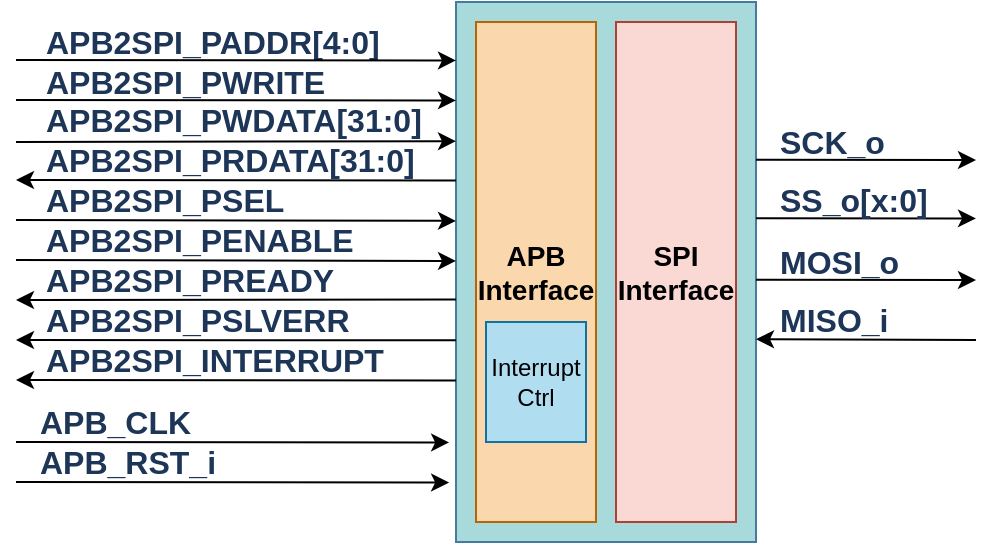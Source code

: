 <mxfile>
    <diagram id="rKyhPNmcB3flRxgppHmt" name="Page-1">
        <mxGraphModel dx="1050" dy="790" grid="1" gridSize="10" guides="1" tooltips="1" connect="1" arrows="1" fold="1" page="1" pageScale="1" pageWidth="827" pageHeight="1169" background="#ffffff" math="0" shadow="0">
            <root>
                <mxCell id="0"/>
                <mxCell id="1" parent="0"/>
                <mxCell id="3" value="" style="rounded=0;whiteSpace=wrap;html=1;sketch=0;fontColor=#1D3557;strokeColor=#457B9D;fillColor=#A8DADC;" parent="1" vertex="1">
                    <mxGeometry x="320" y="70" width="150" height="270" as="geometry"/>
                </mxCell>
                <mxCell id="7" value="&lt;font style=&quot;font-size: 14px&quot; color=&quot;#000000&quot;&gt;&lt;b&gt;SPI&lt;br&gt;Interface&lt;/b&gt;&lt;/font&gt;" style="rounded=0;whiteSpace=wrap;html=1;sketch=0;strokeColor=#ae4132;fillColor=#fad9d5;" parent="1" vertex="1">
                    <mxGeometry x="400" y="80" width="60" height="250" as="geometry"/>
                </mxCell>
                <mxCell id="8" value="&lt;font color=&quot;#000000&quot; style=&quot;font-size: 14px&quot;&gt;&lt;b&gt;APB&lt;br&gt;Interface&lt;/b&gt;&lt;br&gt;&lt;/font&gt;" style="rounded=0;whiteSpace=wrap;html=1;sketch=0;strokeColor=#b46504;fillColor=#fad7ac;" parent="1" vertex="1">
                    <mxGeometry x="330" y="80" width="60" height="250" as="geometry"/>
                </mxCell>
                <mxCell id="10" value="&lt;span lang=&quot;EN-US&quot;&gt;&lt;font style=&quot;font-size: 16px&quot;&gt;&lt;b&gt;APB2SPI_PADDR[4:0]&lt;/b&gt;&lt;/font&gt;&lt;/span&gt;" style="text;html=1;strokeColor=none;fillColor=none;align=left;verticalAlign=middle;whiteSpace=wrap;rounded=0;sketch=0;fontColor=#1D3557;rotation=0;" parent="1" vertex="1">
                    <mxGeometry x="113.44" y="80" width="178.25" height="20" as="geometry"/>
                </mxCell>
                <mxCell id="11" value="" style="endArrow=classic;html=1;fillColor=#FF9999;strokeColor=#000000;" parent="1" edge="1">
                    <mxGeometry width="50" height="50" relative="1" as="geometry">
                        <mxPoint x="100" y="99" as="sourcePoint"/>
                        <mxPoint x="320" y="99.22" as="targetPoint"/>
                    </mxGeometry>
                </mxCell>
                <mxCell id="12" value="&lt;span lang=&quot;EN-US&quot;&gt;&lt;font style=&quot;font-size: 16px&quot;&gt;&lt;b&gt;APB2&lt;/b&gt;&lt;b&gt;SPI&lt;/b&gt;&lt;b&gt;_PWRITE&lt;/b&gt;&lt;/font&gt;&lt;/span&gt;" style="text;html=1;strokeColor=none;fillColor=none;align=left;verticalAlign=middle;whiteSpace=wrap;rounded=0;sketch=0;fontColor=#1D3557;rotation=0;" parent="1" vertex="1">
                    <mxGeometry x="113.44" y="100" width="163.25" height="19.2" as="geometry"/>
                </mxCell>
                <mxCell id="13" value="&lt;span lang=&quot;EN-US&quot;&gt;&lt;font style=&quot;font-size: 16px&quot;&gt;&lt;b&gt;APB2&lt;/b&gt;&lt;b&gt;SPI&lt;/b&gt;&lt;b&gt;_PWDATA[31:0]&lt;/b&gt;&lt;/font&gt;&lt;/span&gt;" style="text;html=1;strokeColor=none;fillColor=none;align=left;verticalAlign=middle;whiteSpace=wrap;rounded=0;sketch=0;fontColor=#1D3557;rotation=0;" parent="1" vertex="1">
                    <mxGeometry x="113.44" y="119.2" width="193.12" height="20" as="geometry"/>
                </mxCell>
                <mxCell id="14" value="" style="endArrow=classic;html=1;fillColor=#FF9999;strokeColor=#000000;" parent="1" edge="1">
                    <mxGeometry width="50" height="50" relative="1" as="geometry">
                        <mxPoint x="100" y="119" as="sourcePoint"/>
                        <mxPoint x="320" y="119.2" as="targetPoint"/>
                    </mxGeometry>
                </mxCell>
                <mxCell id="15" value="" style="endArrow=classic;html=1;fillColor=#FF9999;strokeColor=#000000;" parent="1" edge="1">
                    <mxGeometry width="50" height="50" relative="1" as="geometry">
                        <mxPoint x="100" y="140" as="sourcePoint"/>
                        <mxPoint x="320" y="139.6" as="targetPoint"/>
                    </mxGeometry>
                </mxCell>
                <mxCell id="16" value="" style="endArrow=classic;html=1;fillColor=#FF9999;strokeColor=#000000;" parent="1" edge="1">
                    <mxGeometry width="50" height="50" relative="1" as="geometry">
                        <mxPoint x="320" y="159.22" as="sourcePoint"/>
                        <mxPoint x="100" y="159" as="targetPoint"/>
                    </mxGeometry>
                </mxCell>
                <mxCell id="17" value="&lt;span lang=&quot;EN-US&quot;&gt;&lt;font style=&quot;font-size: 16px&quot;&gt;&lt;b&gt;APB2&lt;/b&gt;&lt;b&gt;SPI&lt;/b&gt;&lt;b&gt;_PRDATA[31:0]&lt;/b&gt;&lt;/font&gt;&lt;/span&gt;" style="text;html=1;strokeColor=none;fillColor=none;align=left;verticalAlign=middle;whiteSpace=wrap;rounded=0;sketch=0;fontColor=#1D3557;rotation=0;" parent="1" vertex="1">
                    <mxGeometry x="113.44" y="139.2" width="193.12" height="20" as="geometry"/>
                </mxCell>
                <mxCell id="18" value="" style="endArrow=classic;html=1;fillColor=#FF9999;strokeColor=#000000;entryX=1;entryY=0.25;entryDx=0;entryDy=0;" parent="1" edge="1">
                    <mxGeometry width="50" height="50" relative="1" as="geometry">
                        <mxPoint x="100" y="179" as="sourcePoint"/>
                        <mxPoint x="320" y="179.44" as="targetPoint"/>
                    </mxGeometry>
                </mxCell>
                <mxCell id="19" value="&lt;span lang=&quot;EN-US&quot;&gt;&lt;font style=&quot;font-size: 16px&quot;&gt;&lt;b&gt;APB2&lt;/b&gt;&lt;b&gt;SPI&lt;/b&gt;&lt;b&gt;_PSEL&lt;/b&gt;&lt;/font&gt;&lt;/span&gt;" style="text;html=1;strokeColor=none;fillColor=none;align=left;verticalAlign=middle;whiteSpace=wrap;rounded=0;sketch=0;fontColor=#1D3557;rotation=0;" parent="1" vertex="1">
                    <mxGeometry x="113.44" y="159.2" width="193.12" height="20" as="geometry"/>
                </mxCell>
                <mxCell id="20" value="" style="endArrow=classic;html=1;fillColor=#FF9999;strokeColor=#000000;" parent="1" edge="1">
                    <mxGeometry width="50" height="50" relative="1" as="geometry">
                        <mxPoint x="100" y="199" as="sourcePoint"/>
                        <mxPoint x="320" y="199.48" as="targetPoint"/>
                    </mxGeometry>
                </mxCell>
                <mxCell id="21" value="&lt;span lang=&quot;EN-US&quot;&gt;&lt;font style=&quot;font-size: 16px&quot;&gt;&lt;b&gt;APB2&lt;/b&gt;&lt;b&gt;SPI&lt;/b&gt;&lt;b&gt;_PENABLE&lt;/b&gt;&lt;/font&gt;&lt;/span&gt;" style="text;html=1;strokeColor=none;fillColor=none;align=left;verticalAlign=middle;whiteSpace=wrap;rounded=0;sketch=0;fontColor=#1D3557;rotation=0;" parent="1" vertex="1">
                    <mxGeometry x="113.44" y="179.2" width="193.12" height="20" as="geometry"/>
                </mxCell>
                <mxCell id="22" value="" style="endArrow=classic;html=1;fillColor=#FF9999;strokeColor=#000000;" parent="1" edge="1">
                    <mxGeometry width="50" height="50" relative="1" as="geometry">
                        <mxPoint x="320" y="218.8" as="sourcePoint"/>
                        <mxPoint x="100" y="219" as="targetPoint"/>
                    </mxGeometry>
                </mxCell>
                <mxCell id="23" value="" style="endArrow=classic;html=1;fillColor=#FF9999;strokeColor=#000000;" parent="1" edge="1">
                    <mxGeometry width="50" height="50" relative="1" as="geometry">
                        <mxPoint x="320" y="239.18" as="sourcePoint"/>
                        <mxPoint x="100" y="239" as="targetPoint"/>
                    </mxGeometry>
                </mxCell>
                <mxCell id="24" value="&lt;span lang=&quot;EN-US&quot;&gt;&lt;font style=&quot;font-size: 16px&quot;&gt;&lt;b&gt;APB2&lt;/b&gt;&lt;b&gt;SPI&lt;/b&gt;&lt;b&gt;_PREADY&lt;/b&gt;&lt;/font&gt;&lt;/span&gt;" style="text;html=1;strokeColor=none;fillColor=none;align=left;verticalAlign=middle;whiteSpace=wrap;rounded=0;sketch=0;fontColor=#1D3557;rotation=0;" parent="1" vertex="1">
                    <mxGeometry x="113.44" y="199.2" width="193.12" height="20" as="geometry"/>
                </mxCell>
                <mxCell id="25" value="&lt;span lang=&quot;EN-US&quot;&gt;&lt;font style=&quot;font-size: 16px&quot;&gt;&lt;b&gt;APB2&lt;/b&gt;&lt;b&gt;SPI&lt;/b&gt;&lt;b&gt;_PSLVERR&lt;/b&gt;&lt;/font&gt;&lt;/span&gt;" style="text;html=1;strokeColor=none;fillColor=none;align=left;verticalAlign=middle;whiteSpace=wrap;rounded=0;sketch=0;fontColor=#1D3557;rotation=0;" parent="1" vertex="1">
                    <mxGeometry x="113.44" y="219.2" width="193.12" height="20" as="geometry"/>
                </mxCell>
                <mxCell id="26" value="" style="endArrow=classic;html=1;fillColor=#FF9999;strokeColor=#000000;" parent="1" edge="1">
                    <mxGeometry width="50" height="50" relative="1" as="geometry">
                        <mxPoint x="320" y="259.22" as="sourcePoint"/>
                        <mxPoint x="100" y="259" as="targetPoint"/>
                    </mxGeometry>
                </mxCell>
                <mxCell id="27" value="&lt;span lang=&quot;EN-US&quot;&gt;&lt;font style=&quot;font-size: 16px&quot;&gt;&lt;b&gt;APB2&lt;/b&gt;&lt;b&gt;SPI&lt;/b&gt;&lt;b&gt;_INTERRUPT&lt;/b&gt;&lt;/font&gt;&lt;/span&gt;" style="text;html=1;strokeColor=none;fillColor=none;align=left;verticalAlign=middle;whiteSpace=wrap;rounded=0;sketch=0;fontColor=#1D3557;rotation=0;" parent="1" vertex="1">
                    <mxGeometry x="113.44" y="239.2" width="193.12" height="20" as="geometry"/>
                </mxCell>
                <mxCell id="28" value="" style="endArrow=classic;html=1;fillColor=#FF9999;strokeColor=#000000;entryX=1;entryY=0.25;entryDx=0;entryDy=0;" parent="1" edge="1">
                    <mxGeometry width="50" height="50" relative="1" as="geometry">
                        <mxPoint x="100" y="290" as="sourcePoint"/>
                        <mxPoint x="316.56" y="290.24" as="targetPoint"/>
                    </mxGeometry>
                </mxCell>
                <mxCell id="29" value="&lt;span lang=&quot;EN-US&quot;&gt;&lt;font style=&quot;font-size: 16px&quot;&gt;&lt;b&gt;APB_CLK&lt;/b&gt;&lt;/font&gt;&lt;/span&gt;" style="text;html=1;strokeColor=none;fillColor=none;align=left;verticalAlign=middle;whiteSpace=wrap;rounded=0;sketch=0;fontColor=#1D3557;rotation=0;" parent="1" vertex="1">
                    <mxGeometry x="110" y="270" width="193.12" height="20" as="geometry"/>
                </mxCell>
                <mxCell id="30" value="" style="endArrow=classic;html=1;fillColor=#FF9999;strokeColor=#000000;" parent="1" edge="1">
                    <mxGeometry width="50" height="50" relative="1" as="geometry">
                        <mxPoint x="100" y="310" as="sourcePoint"/>
                        <mxPoint x="316.56" y="310.28" as="targetPoint"/>
                    </mxGeometry>
                </mxCell>
                <mxCell id="31" value="&lt;span lang=&quot;EN-US&quot;&gt;&lt;font style=&quot;font-size: 16px&quot;&gt;&lt;b&gt;APB_RST_i&lt;/b&gt;&lt;/font&gt;&lt;/span&gt;" style="text;html=1;strokeColor=none;fillColor=none;align=left;verticalAlign=middle;whiteSpace=wrap;rounded=0;sketch=0;fontColor=#1D3557;rotation=0;" parent="1" vertex="1">
                    <mxGeometry x="110" y="290" width="193.12" height="20" as="geometry"/>
                </mxCell>
                <mxCell id="32" value="" style="endArrow=classic;html=1;fillColor=#FF9999;strokeColor=#000000;" parent="1" edge="1">
                    <mxGeometry width="50" height="50" relative="1" as="geometry">
                        <mxPoint x="470" y="178.11" as="sourcePoint"/>
                        <mxPoint x="580" y="178.2" as="targetPoint"/>
                    </mxGeometry>
                </mxCell>
                <mxCell id="33" value="" style="endArrow=classic;html=1;fillColor=#FF9999;strokeColor=#000000;" parent="1" edge="1">
                    <mxGeometry width="50" height="50" relative="1" as="geometry">
                        <mxPoint x="580" y="239" as="sourcePoint"/>
                        <mxPoint x="470" y="238.63" as="targetPoint"/>
                    </mxGeometry>
                </mxCell>
                <mxCell id="34" value="&lt;span style=&quot;font-size: 16px&quot;&gt;&lt;b&gt;SS_o[x:0]&lt;/b&gt;&lt;/span&gt;" style="text;html=1;strokeColor=none;fillColor=none;align=left;verticalAlign=middle;whiteSpace=wrap;rounded=0;sketch=0;fontColor=#1D3557;rotation=0;" parent="1" vertex="1">
                    <mxGeometry x="480" y="159.2" width="80" height="20" as="geometry"/>
                </mxCell>
                <mxCell id="35" value="&lt;span lang=&quot;EN-US&quot;&gt;&lt;font style=&quot;font-size: 16px&quot;&gt;&lt;b&gt;MISO_i&lt;/b&gt;&lt;/font&gt;&lt;/span&gt;" style="text;html=1;strokeColor=none;fillColor=none;align=left;verticalAlign=middle;whiteSpace=wrap;rounded=0;sketch=0;fontColor=#1D3557;rotation=0;" parent="1" vertex="1">
                    <mxGeometry x="480" y="219.2" width="80" height="20" as="geometry"/>
                </mxCell>
                <mxCell id="36" value="&lt;font color=&quot;#000000&quot;&gt;Interrupt&lt;br&gt;Ctrl&lt;/font&gt;" style="rounded=0;whiteSpace=wrap;html=1;sketch=0;strokeColor=#10739e;fillColor=#b1ddf0;" parent="1" vertex="1">
                    <mxGeometry x="335" y="230" width="50" height="60" as="geometry"/>
                </mxCell>
                <mxCell id="37" value="" style="endArrow=classic;html=1;fillColor=#FF9999;strokeColor=#000000;" parent="1" edge="1">
                    <mxGeometry width="50" height="50" relative="1" as="geometry">
                        <mxPoint x="470" y="208.91" as="sourcePoint"/>
                        <mxPoint x="580" y="209.0" as="targetPoint"/>
                    </mxGeometry>
                </mxCell>
                <mxCell id="38" value="&lt;span lang=&quot;EN-US&quot;&gt;&lt;font style=&quot;font-size: 16px&quot;&gt;&lt;b&gt;MOSI_o&lt;/b&gt;&lt;/font&gt;&lt;/span&gt;" style="text;html=1;strokeColor=none;fillColor=none;align=left;verticalAlign=middle;whiteSpace=wrap;rounded=0;sketch=0;fontColor=#1D3557;rotation=0;" parent="1" vertex="1">
                    <mxGeometry x="480" y="190" width="80" height="20" as="geometry"/>
                </mxCell>
                <mxCell id="41" value="" style="endArrow=classic;html=1;fillColor=#FF9999;strokeColor=#000000;" parent="1" edge="1">
                    <mxGeometry width="50" height="50" relative="1" as="geometry">
                        <mxPoint x="470" y="148.91" as="sourcePoint"/>
                        <mxPoint x="580" y="149.0" as="targetPoint"/>
                    </mxGeometry>
                </mxCell>
                <mxCell id="42" value="&lt;span lang=&quot;EN-US&quot;&gt;&lt;font style=&quot;font-size: 16px&quot;&gt;&lt;b&gt;SCK_o&lt;/b&gt;&lt;/font&gt;&lt;/span&gt;" style="text;html=1;strokeColor=none;fillColor=none;align=left;verticalAlign=middle;whiteSpace=wrap;rounded=0;sketch=0;fontColor=#1D3557;rotation=0;" parent="1" vertex="1">
                    <mxGeometry x="480" y="130" width="80" height="20" as="geometry"/>
                </mxCell>
            </root>
        </mxGraphModel>
    </diagram>
</mxfile>